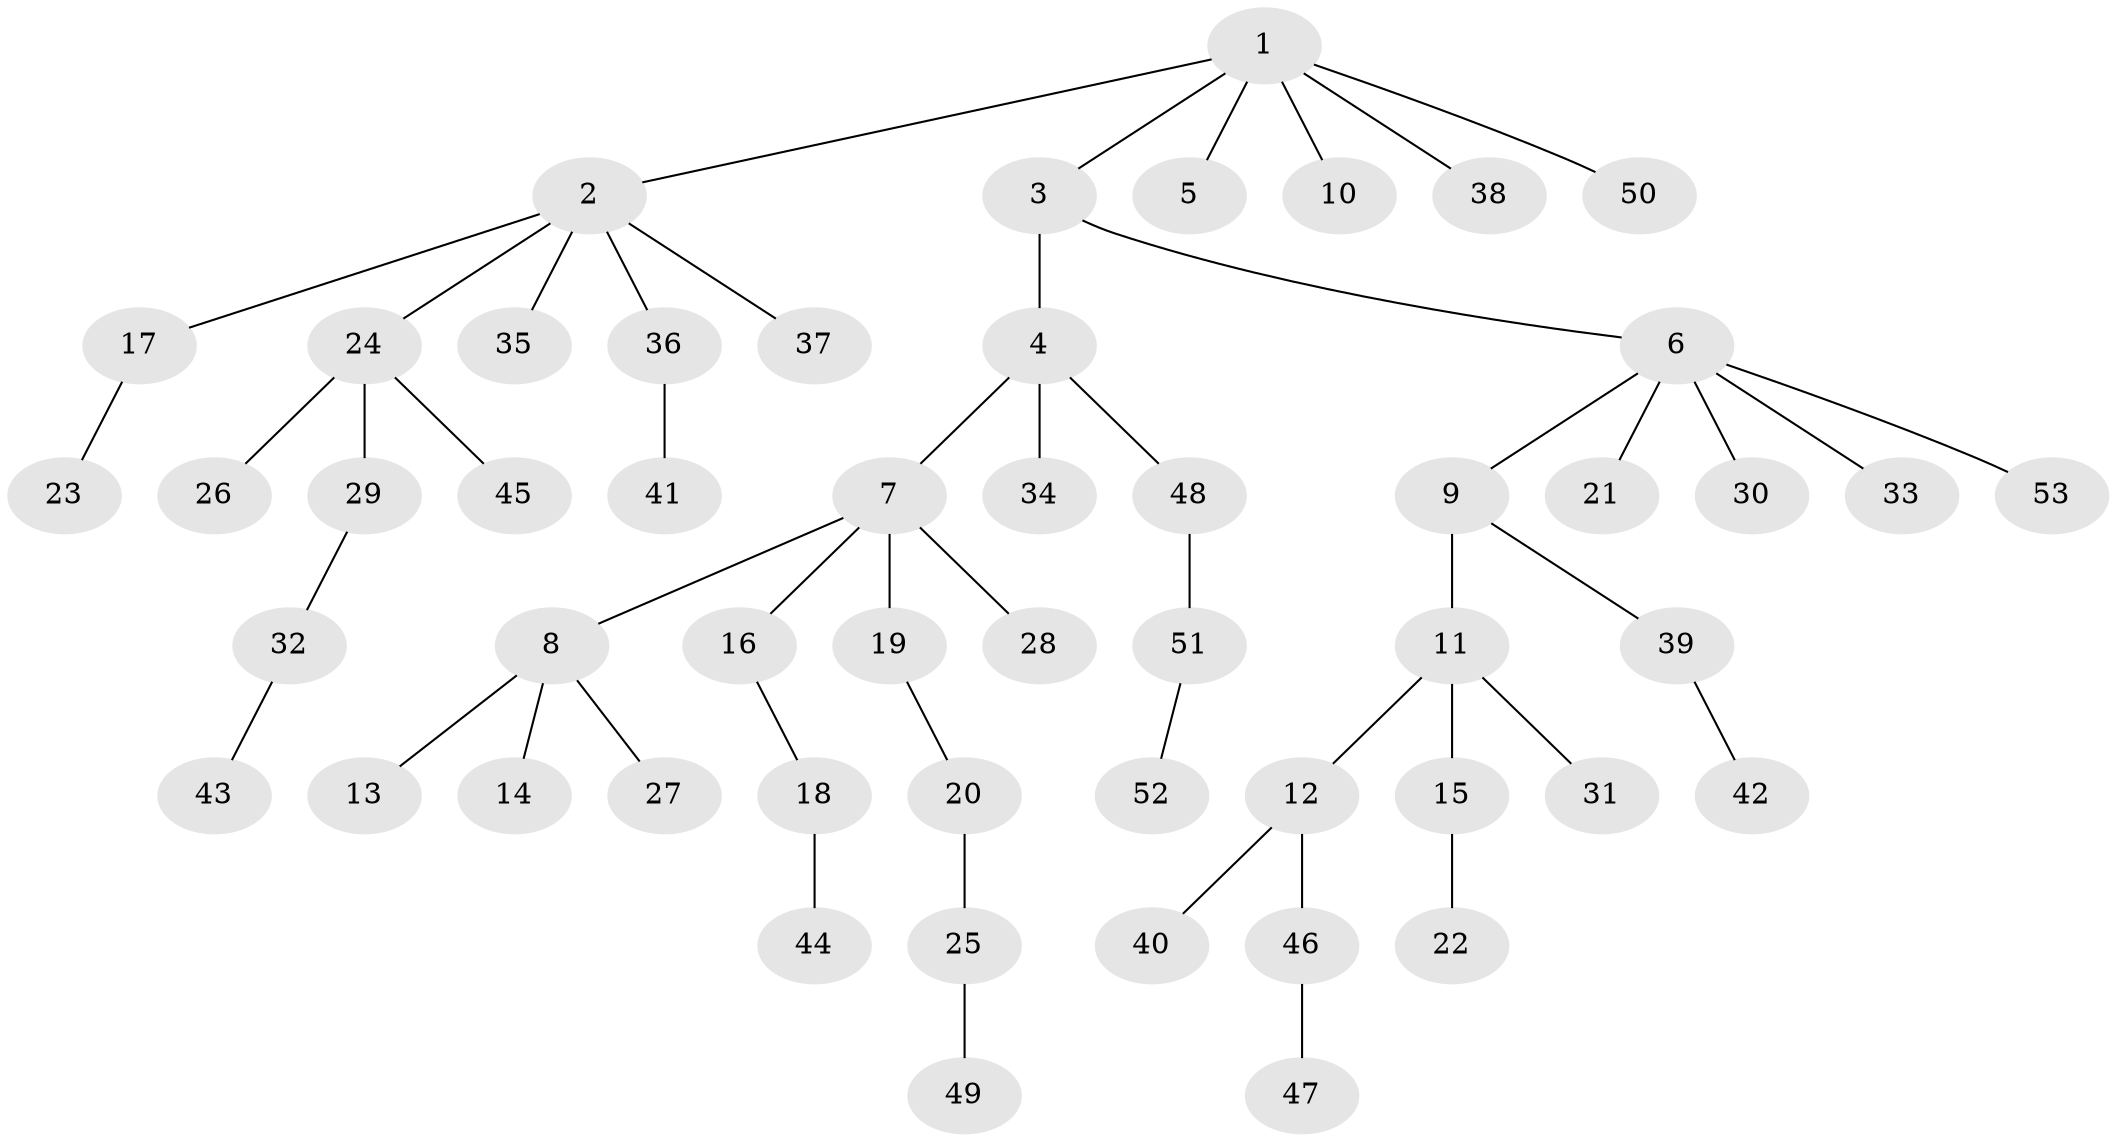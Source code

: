 // Generated by graph-tools (version 1.1) at 2025/15/03/09/25 04:15:35]
// undirected, 53 vertices, 52 edges
graph export_dot {
graph [start="1"]
  node [color=gray90,style=filled];
  1;
  2;
  3;
  4;
  5;
  6;
  7;
  8;
  9;
  10;
  11;
  12;
  13;
  14;
  15;
  16;
  17;
  18;
  19;
  20;
  21;
  22;
  23;
  24;
  25;
  26;
  27;
  28;
  29;
  30;
  31;
  32;
  33;
  34;
  35;
  36;
  37;
  38;
  39;
  40;
  41;
  42;
  43;
  44;
  45;
  46;
  47;
  48;
  49;
  50;
  51;
  52;
  53;
  1 -- 2;
  1 -- 3;
  1 -- 5;
  1 -- 10;
  1 -- 38;
  1 -- 50;
  2 -- 17;
  2 -- 24;
  2 -- 35;
  2 -- 36;
  2 -- 37;
  3 -- 4;
  3 -- 6;
  4 -- 7;
  4 -- 34;
  4 -- 48;
  6 -- 9;
  6 -- 21;
  6 -- 30;
  6 -- 33;
  6 -- 53;
  7 -- 8;
  7 -- 16;
  7 -- 19;
  7 -- 28;
  8 -- 13;
  8 -- 14;
  8 -- 27;
  9 -- 11;
  9 -- 39;
  11 -- 12;
  11 -- 15;
  11 -- 31;
  12 -- 40;
  12 -- 46;
  15 -- 22;
  16 -- 18;
  17 -- 23;
  18 -- 44;
  19 -- 20;
  20 -- 25;
  24 -- 26;
  24 -- 29;
  24 -- 45;
  25 -- 49;
  29 -- 32;
  32 -- 43;
  36 -- 41;
  39 -- 42;
  46 -- 47;
  48 -- 51;
  51 -- 52;
}

